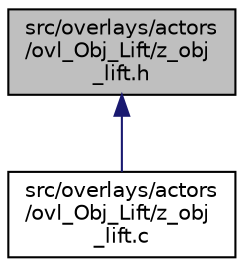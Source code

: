 digraph "src/overlays/actors/ovl_Obj_Lift/z_obj_lift.h"
{
 // LATEX_PDF_SIZE
  edge [fontname="Helvetica",fontsize="10",labelfontname="Helvetica",labelfontsize="10"];
  node [fontname="Helvetica",fontsize="10",shape=record];
  Node1 [label="src/overlays/actors\l/ovl_Obj_Lift/z_obj\l_lift.h",height=0.2,width=0.4,color="black", fillcolor="grey75", style="filled", fontcolor="black",tooltip=" "];
  Node1 -> Node2 [dir="back",color="midnightblue",fontsize="10",style="solid",fontname="Helvetica"];
  Node2 [label="src/overlays/actors\l/ovl_Obj_Lift/z_obj\l_lift.c",height=0.2,width=0.4,color="black", fillcolor="white", style="filled",URL="$d7/d46/z__obj__lift_8c.html",tooltip=" "];
}
